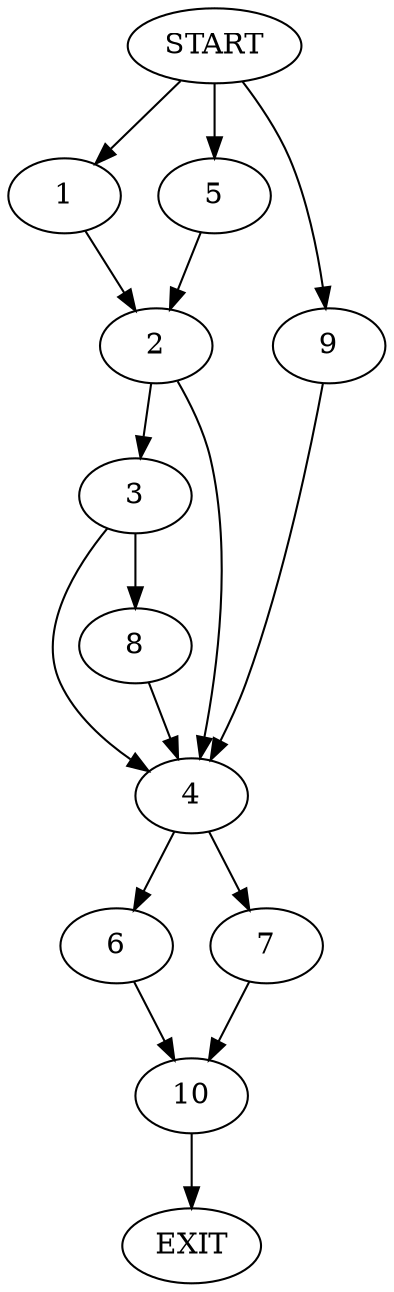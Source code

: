 digraph {
0 [label="START"]
11 [label="EXIT"]
0 -> 1
1 -> 2
2 -> 3
2 -> 4
0 -> 5
5 -> 2
4 -> 6
4 -> 7
3 -> 8
3 -> 4
8 -> 4
0 -> 9
9 -> 4
6 -> 10
7 -> 10
10 -> 11
}
